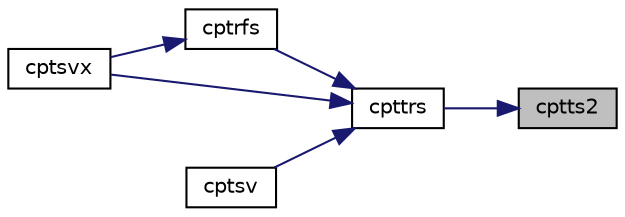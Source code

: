 digraph "cptts2"
{
 // LATEX_PDF_SIZE
  edge [fontname="Helvetica",fontsize="10",labelfontname="Helvetica",labelfontsize="10"];
  node [fontname="Helvetica",fontsize="10",shape=record];
  rankdir="RL";
  Node1 [label="cptts2",height=0.2,width=0.4,color="black", fillcolor="grey75", style="filled", fontcolor="black",tooltip="CPTTS2 solves a tridiagonal system of the form AX=B using the L D LH factorization computed by spttrf..."];
  Node1 -> Node2 [dir="back",color="midnightblue",fontsize="10",style="solid",fontname="Helvetica"];
  Node2 [label="cpttrs",height=0.2,width=0.4,color="black", fillcolor="white", style="filled",URL="$cpttrs_8f.html#a63605a86c7011a213f3e3f95c98cda5c",tooltip="CPTTRS"];
  Node2 -> Node3 [dir="back",color="midnightblue",fontsize="10",style="solid",fontname="Helvetica"];
  Node3 [label="cptrfs",height=0.2,width=0.4,color="black", fillcolor="white", style="filled",URL="$cptrfs_8f.html#a2d92211a4a19cad8b7c36d9aa1602069",tooltip="CPTRFS"];
  Node3 -> Node4 [dir="back",color="midnightblue",fontsize="10",style="solid",fontname="Helvetica"];
  Node4 [label="cptsvx",height=0.2,width=0.4,color="black", fillcolor="white", style="filled",URL="$cptsvx_8f.html#a32f573f1f8ee1da3094e15474bbcc0fe",tooltip="CPTSVX computes the solution to system of linear equations A * X = B for PT matrices"];
  Node2 -> Node5 [dir="back",color="midnightblue",fontsize="10",style="solid",fontname="Helvetica"];
  Node5 [label="cptsv",height=0.2,width=0.4,color="black", fillcolor="white", style="filled",URL="$cptsv_8f.html#ab2cf9c94b022c5350b6c5b6bcd2744e8",tooltip="CPTSV computes the solution to system of linear equations A * X = B for PT matrices"];
  Node2 -> Node4 [dir="back",color="midnightblue",fontsize="10",style="solid",fontname="Helvetica"];
}
